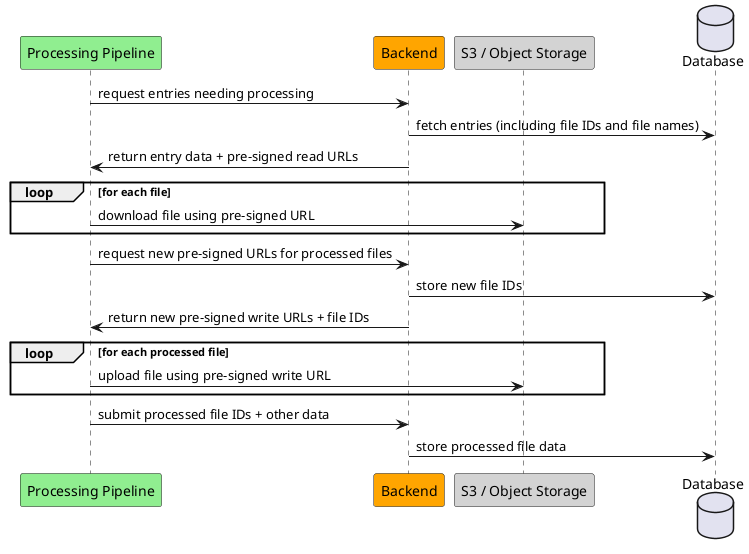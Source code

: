 @startuml
    participant "Processing Pipeline" as pipeline #LightGreen
    participant "Backend" as backend #Orange
    participant "S3 / Object Storage" as s3 #LightGray
    database "Database" as DB

    pipeline -> backend: request entries needing processing
    backend -> DB: fetch entries (including file IDs and file names)
    backend -> pipeline: return entry data + pre-signed read URLs

    loop for each file
        pipeline -> s3: download file using pre-signed URL
    end loop

    pipeline -> backend: request new pre-signed URLs for processed files
    backend -> DB: store new file IDs
    backend -> pipeline: return new pre-signed write URLs + file IDs

    loop for each processed file
        pipeline -> s3: upload file using pre-signed write URL
    end loop

    pipeline -> backend: submit processed file IDs + other data
    backend -> DB: store processed file data

@enduml
